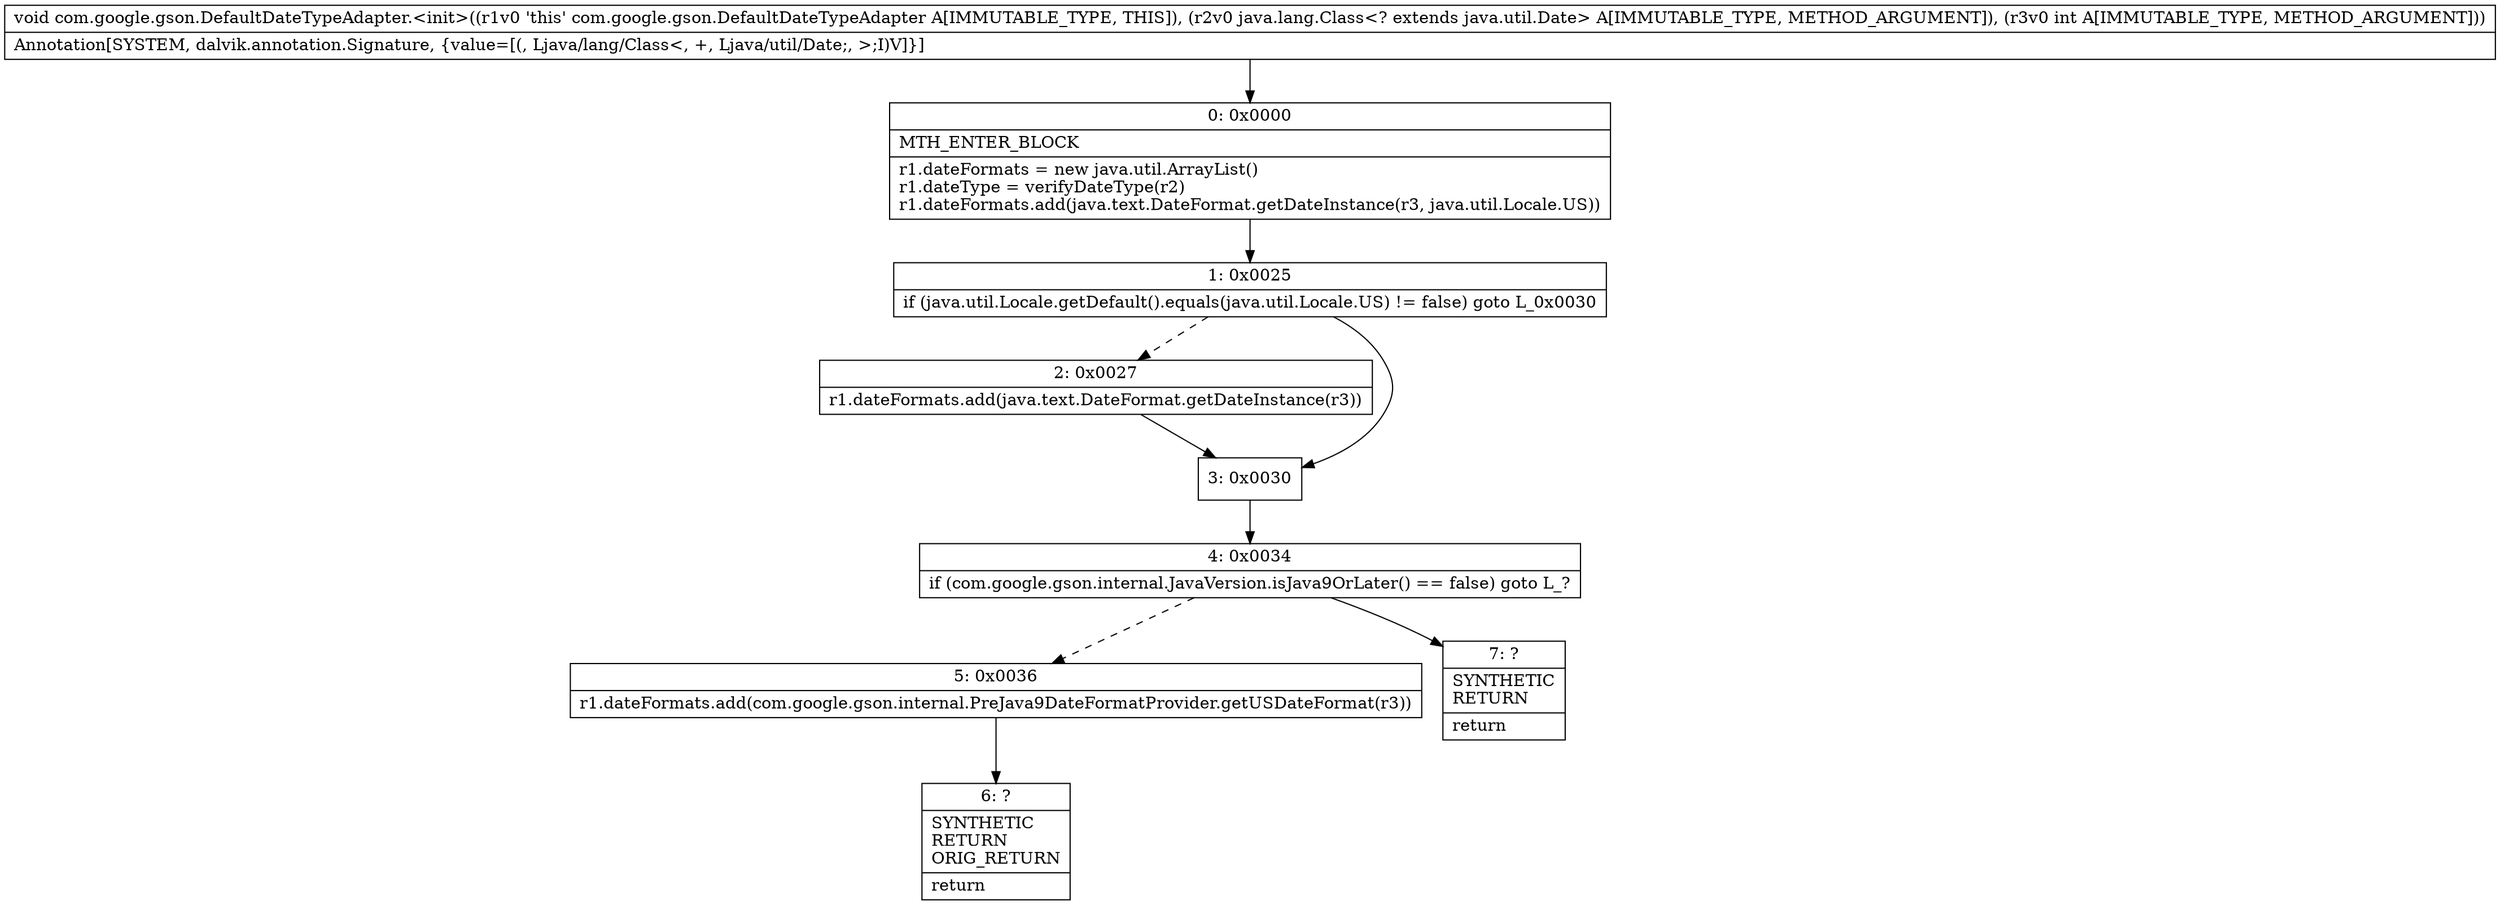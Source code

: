 digraph "CFG forcom.google.gson.DefaultDateTypeAdapter.\<init\>(Ljava\/lang\/Class;I)V" {
Node_0 [shape=record,label="{0\:\ 0x0000|MTH_ENTER_BLOCK\l|r1.dateFormats = new java.util.ArrayList()\lr1.dateType = verifyDateType(r2)\lr1.dateFormats.add(java.text.DateFormat.getDateInstance(r3, java.util.Locale.US))\l}"];
Node_1 [shape=record,label="{1\:\ 0x0025|if (java.util.Locale.getDefault().equals(java.util.Locale.US) != false) goto L_0x0030\l}"];
Node_2 [shape=record,label="{2\:\ 0x0027|r1.dateFormats.add(java.text.DateFormat.getDateInstance(r3))\l}"];
Node_3 [shape=record,label="{3\:\ 0x0030}"];
Node_4 [shape=record,label="{4\:\ 0x0034|if (com.google.gson.internal.JavaVersion.isJava9OrLater() == false) goto L_?\l}"];
Node_5 [shape=record,label="{5\:\ 0x0036|r1.dateFormats.add(com.google.gson.internal.PreJava9DateFormatProvider.getUSDateFormat(r3))\l}"];
Node_6 [shape=record,label="{6\:\ ?|SYNTHETIC\lRETURN\lORIG_RETURN\l|return\l}"];
Node_7 [shape=record,label="{7\:\ ?|SYNTHETIC\lRETURN\l|return\l}"];
MethodNode[shape=record,label="{void com.google.gson.DefaultDateTypeAdapter.\<init\>((r1v0 'this' com.google.gson.DefaultDateTypeAdapter A[IMMUTABLE_TYPE, THIS]), (r2v0 java.lang.Class\<? extends java.util.Date\> A[IMMUTABLE_TYPE, METHOD_ARGUMENT]), (r3v0 int A[IMMUTABLE_TYPE, METHOD_ARGUMENT]))  | Annotation[SYSTEM, dalvik.annotation.Signature, \{value=[(, Ljava\/lang\/Class\<, +, Ljava\/util\/Date;, \>;I)V]\}]\l}"];
MethodNode -> Node_0;
Node_0 -> Node_1;
Node_1 -> Node_2[style=dashed];
Node_1 -> Node_3;
Node_2 -> Node_3;
Node_3 -> Node_4;
Node_4 -> Node_5[style=dashed];
Node_4 -> Node_7;
Node_5 -> Node_6;
}

